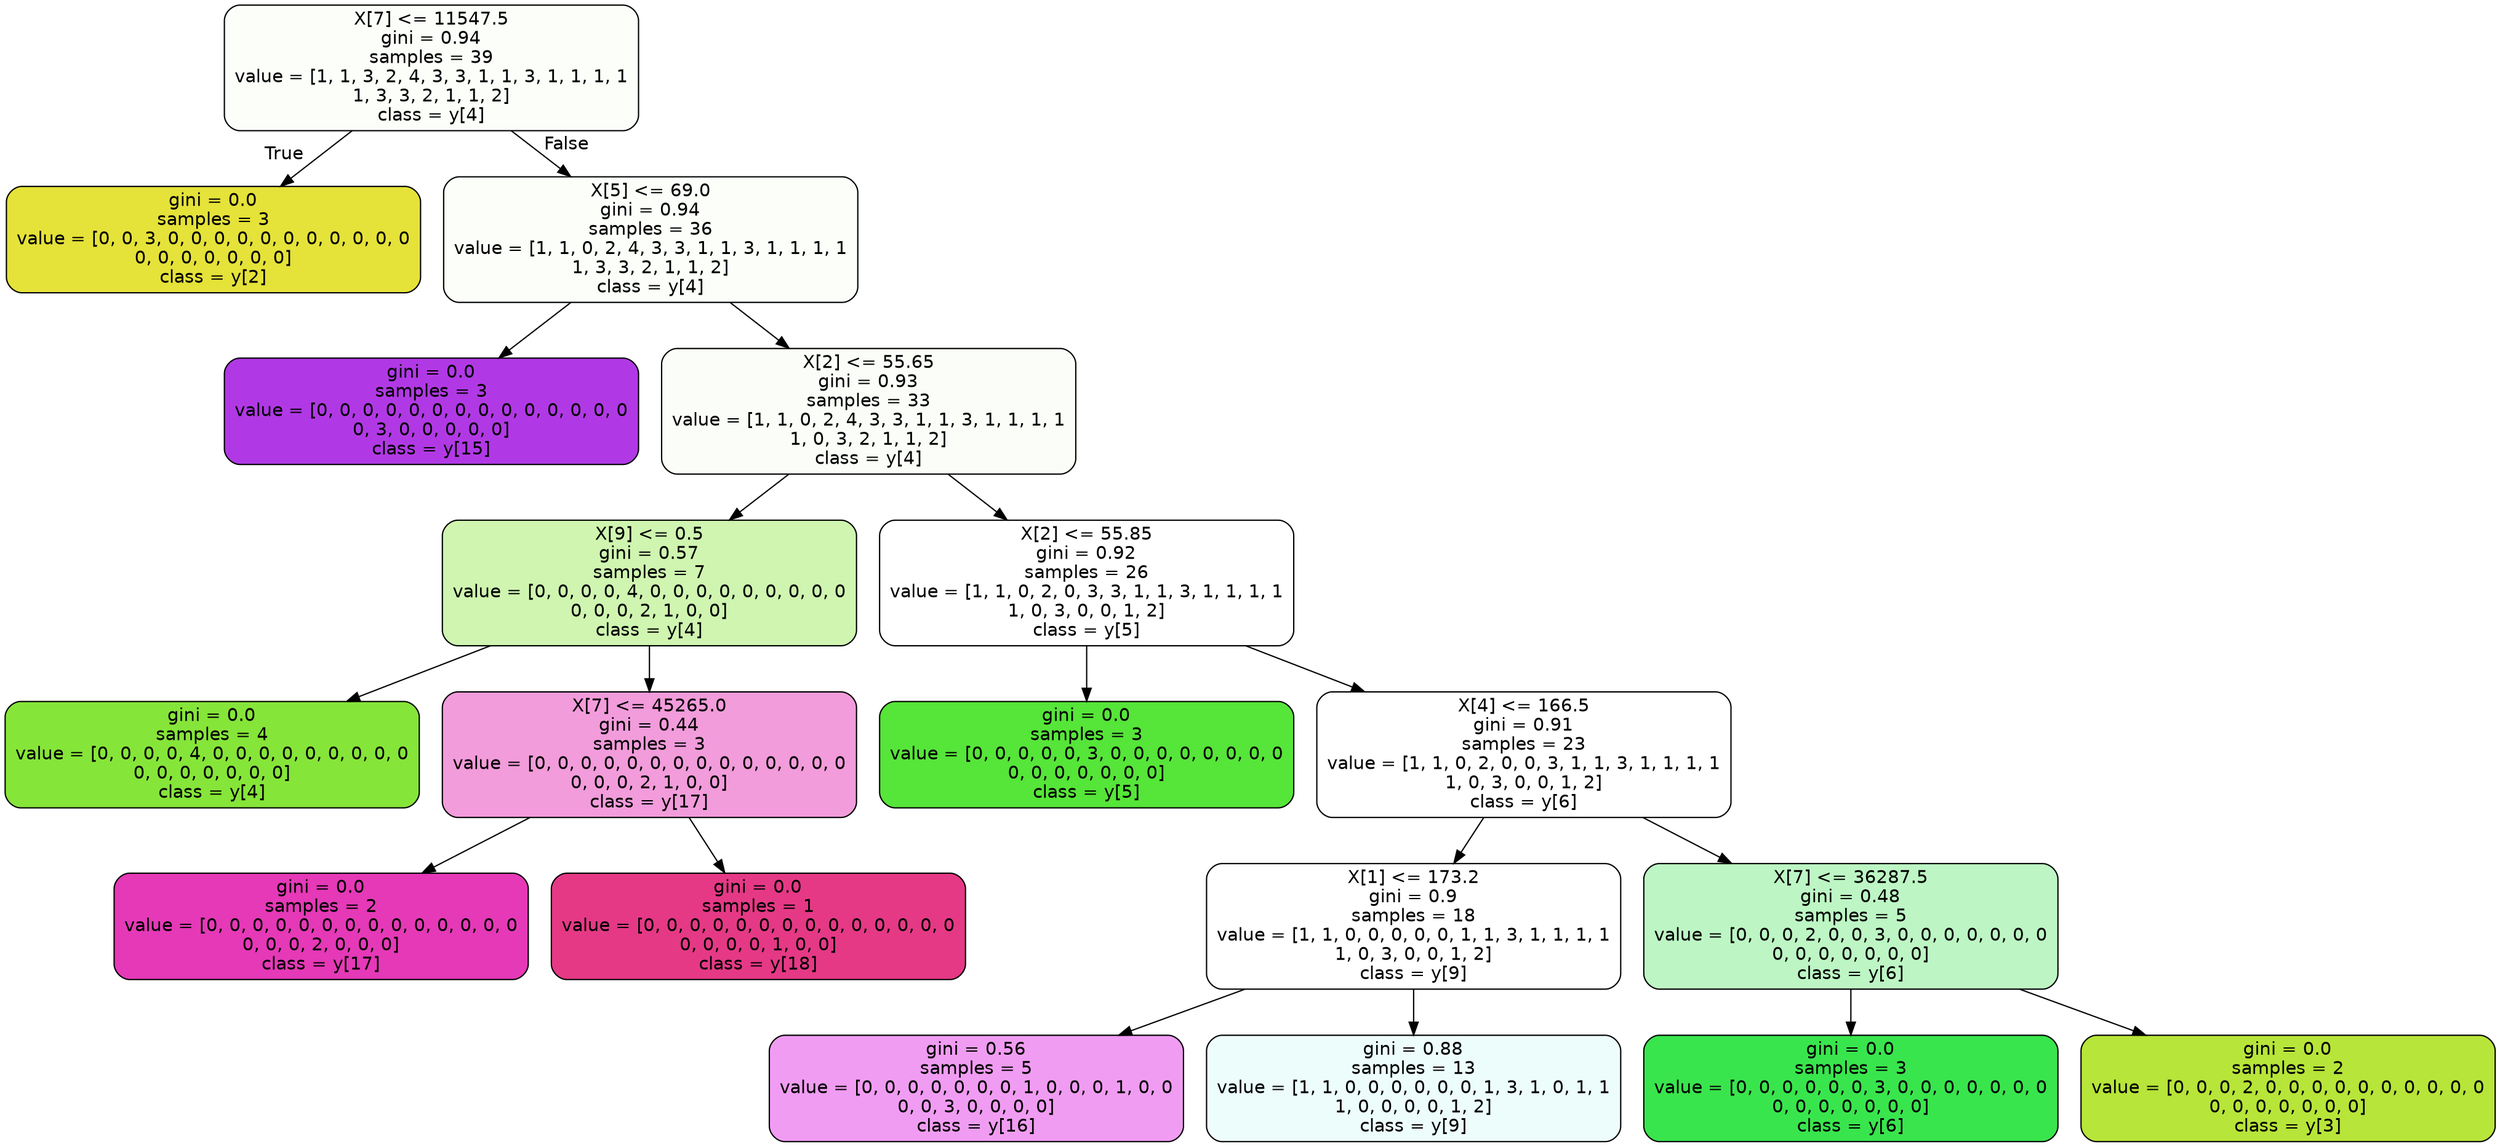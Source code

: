 digraph Tree {
node [shape=box, style="filled, rounded", color="black", fontname=helvetica] ;
edge [fontname=helvetica] ;
0 [label="X[7] <= 11547.5\ngini = 0.94\nsamples = 39\nvalue = [1, 1, 3, 2, 4, 3, 3, 1, 1, 3, 1, 1, 1, 1\n1, 3, 3, 2, 1, 1, 2]\nclass = y[4]", fillcolor="#fcfefa"] ;
1 [label="gini = 0.0\nsamples = 3\nvalue = [0, 0, 3, 0, 0, 0, 0, 0, 0, 0, 0, 0, 0, 0\n0, 0, 0, 0, 0, 0, 0]\nclass = y[2]", fillcolor="#e5e239"] ;
0 -> 1 [labeldistance=2.5, labelangle=45, headlabel="True"] ;
2 [label="X[5] <= 69.0\ngini = 0.94\nsamples = 36\nvalue = [1, 1, 0, 2, 4, 3, 3, 1, 1, 3, 1, 1, 1, 1\n1, 3, 3, 2, 1, 1, 2]\nclass = y[4]", fillcolor="#fbfef9"] ;
0 -> 2 [labeldistance=2.5, labelangle=-45, headlabel="False"] ;
3 [label="gini = 0.0\nsamples = 3\nvalue = [0, 0, 0, 0, 0, 0, 0, 0, 0, 0, 0, 0, 0, 0\n0, 3, 0, 0, 0, 0, 0]\nclass = y[15]", fillcolor="#b139e5"] ;
2 -> 3 ;
4 [label="X[2] <= 55.65\ngini = 0.93\nsamples = 33\nvalue = [1, 1, 0, 2, 4, 3, 3, 1, 1, 3, 1, 1, 1, 1\n1, 0, 3, 2, 1, 1, 2]\nclass = y[4]", fillcolor="#fbfef8"] ;
2 -> 4 ;
5 [label="X[9] <= 0.5\ngini = 0.57\nsamples = 7\nvalue = [0, 0, 0, 0, 4, 0, 0, 0, 0, 0, 0, 0, 0, 0\n0, 0, 0, 2, 1, 0, 0]\nclass = y[4]", fillcolor="#cff5b0"] ;
4 -> 5 ;
6 [label="gini = 0.0\nsamples = 4\nvalue = [0, 0, 0, 0, 4, 0, 0, 0, 0, 0, 0, 0, 0, 0\n0, 0, 0, 0, 0, 0, 0]\nclass = y[4]", fillcolor="#86e539"] ;
5 -> 6 ;
7 [label="X[7] <= 45265.0\ngini = 0.44\nsamples = 3\nvalue = [0, 0, 0, 0, 0, 0, 0, 0, 0, 0, 0, 0, 0, 0\n0, 0, 0, 2, 1, 0, 0]\nclass = y[17]", fillcolor="#f29cdb"] ;
5 -> 7 ;
8 [label="gini = 0.0\nsamples = 2\nvalue = [0, 0, 0, 0, 0, 0, 0, 0, 0, 0, 0, 0, 0, 0\n0, 0, 0, 2, 0, 0, 0]\nclass = y[17]", fillcolor="#e539b7"] ;
7 -> 8 ;
9 [label="gini = 0.0\nsamples = 1\nvalue = [0, 0, 0, 0, 0, 0, 0, 0, 0, 0, 0, 0, 0, 0\n0, 0, 0, 0, 1, 0, 0]\nclass = y[18]", fillcolor="#e53986"] ;
7 -> 9 ;
10 [label="X[2] <= 55.85\ngini = 0.92\nsamples = 26\nvalue = [1, 1, 0, 2, 0, 3, 3, 1, 1, 3, 1, 1, 1, 1\n1, 0, 3, 0, 0, 1, 2]\nclass = y[5]", fillcolor="#ffffff"] ;
4 -> 10 ;
11 [label="gini = 0.0\nsamples = 3\nvalue = [0, 0, 0, 0, 0, 3, 0, 0, 0, 0, 0, 0, 0, 0\n0, 0, 0, 0, 0, 0, 0]\nclass = y[5]", fillcolor="#56e539"] ;
10 -> 11 ;
12 [label="X[4] <= 166.5\ngini = 0.91\nsamples = 23\nvalue = [1, 1, 0, 2, 0, 0, 3, 1, 1, 3, 1, 1, 1, 1\n1, 0, 3, 0, 0, 1, 2]\nclass = y[6]", fillcolor="#ffffff"] ;
10 -> 12 ;
13 [label="X[1] <= 173.2\ngini = 0.9\nsamples = 18\nvalue = [1, 1, 0, 0, 0, 0, 0, 1, 1, 3, 1, 1, 1, 1\n1, 0, 3, 0, 0, 1, 2]\nclass = y[9]", fillcolor="#ffffff"] ;
12 -> 13 ;
14 [label="gini = 0.56\nsamples = 5\nvalue = [0, 0, 0, 0, 0, 0, 0, 1, 0, 0, 0, 1, 0, 0\n0, 0, 3, 0, 0, 0, 0]\nclass = y[16]", fillcolor="#f09cf2"] ;
13 -> 14 ;
15 [label="gini = 0.88\nsamples = 13\nvalue = [1, 1, 0, 0, 0, 0, 0, 0, 1, 3, 1, 0, 1, 1\n1, 0, 0, 0, 0, 1, 2]\nclass = y[9]", fillcolor="#edfdfc"] ;
13 -> 15 ;
16 [label="X[7] <= 36287.5\ngini = 0.48\nsamples = 5\nvalue = [0, 0, 0, 2, 0, 0, 3, 0, 0, 0, 0, 0, 0, 0\n0, 0, 0, 0, 0, 0, 0]\nclass = y[6]", fillcolor="#bdf6c4"] ;
12 -> 16 ;
17 [label="gini = 0.0\nsamples = 3\nvalue = [0, 0, 0, 0, 0, 0, 3, 0, 0, 0, 0, 0, 0, 0\n0, 0, 0, 0, 0, 0, 0]\nclass = y[6]", fillcolor="#39e54d"] ;
16 -> 17 ;
18 [label="gini = 0.0\nsamples = 2\nvalue = [0, 0, 0, 2, 0, 0, 0, 0, 0, 0, 0, 0, 0, 0\n0, 0, 0, 0, 0, 0, 0]\nclass = y[3]", fillcolor="#b7e539"] ;
16 -> 18 ;
}